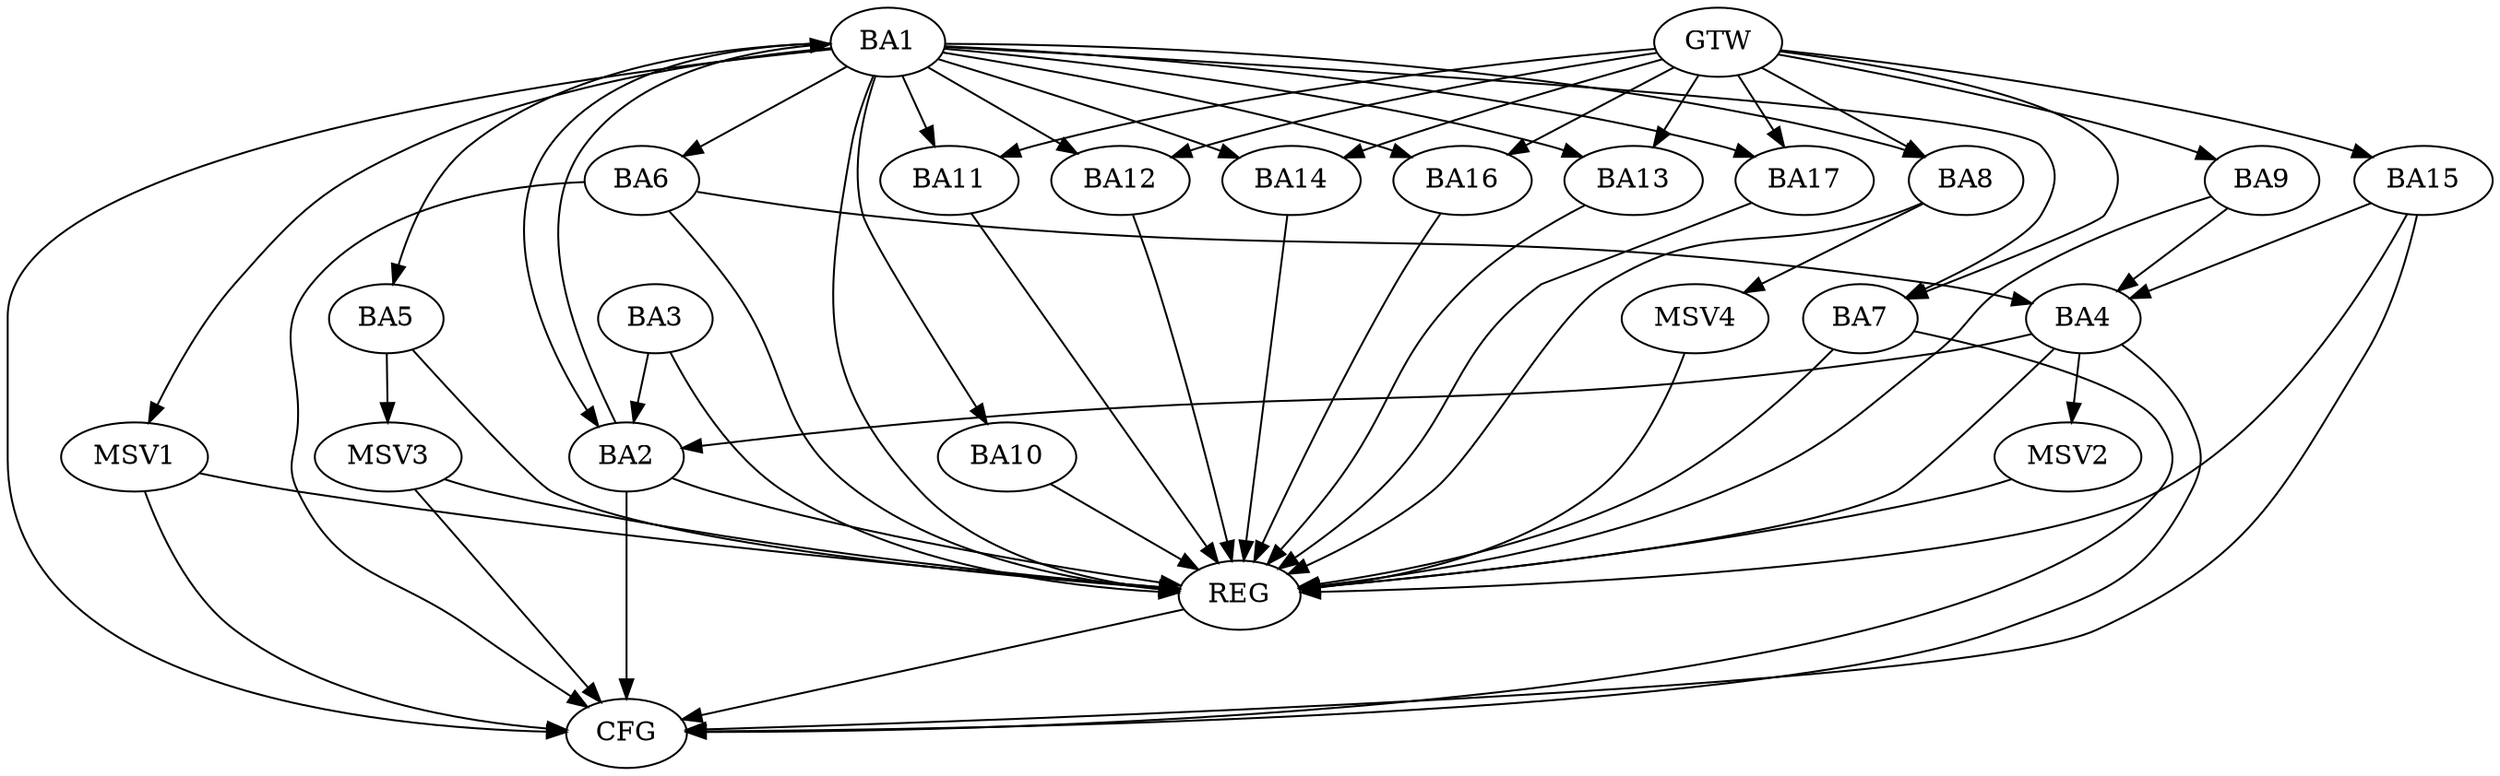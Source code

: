 strict digraph G {
  BA1 [ label="BA1" ];
  BA2 [ label="BA2" ];
  BA3 [ label="BA3" ];
  BA4 [ label="BA4" ];
  BA5 [ label="BA5" ];
  BA6 [ label="BA6" ];
  BA7 [ label="BA7" ];
  BA8 [ label="BA8" ];
  BA9 [ label="BA9" ];
  BA10 [ label="BA10" ];
  BA11 [ label="BA11" ];
  BA12 [ label="BA12" ];
  BA13 [ label="BA13" ];
  BA14 [ label="BA14" ];
  BA15 [ label="BA15" ];
  BA16 [ label="BA16" ];
  BA17 [ label="BA17" ];
  GTW [ label="GTW" ];
  REG [ label="REG" ];
  CFG [ label="CFG" ];
  MSV1 [ label="MSV1" ];
  MSV2 [ label="MSV2" ];
  MSV3 [ label="MSV3" ];
  MSV4 [ label="MSV4" ];
  BA1 -> BA2;
  BA2 -> BA1;
  BA3 -> BA2;
  BA4 -> BA2;
  BA6 -> BA4;
  BA9 -> BA4;
  BA15 -> BA4;
  GTW -> BA7;
  GTW -> BA8;
  GTW -> BA9;
  GTW -> BA11;
  GTW -> BA12;
  GTW -> BA13;
  GTW -> BA14;
  GTW -> BA15;
  GTW -> BA16;
  GTW -> BA17;
  BA1 -> REG;
  BA2 -> REG;
  BA3 -> REG;
  BA4 -> REG;
  BA5 -> REG;
  BA6 -> REG;
  BA7 -> REG;
  BA8 -> REG;
  BA9 -> REG;
  BA10 -> REG;
  BA11 -> REG;
  BA12 -> REG;
  BA13 -> REG;
  BA14 -> REG;
  BA15 -> REG;
  BA16 -> REG;
  BA17 -> REG;
  BA4 -> CFG;
  BA1 -> CFG;
  BA15 -> CFG;
  BA2 -> CFG;
  BA7 -> CFG;
  BA6 -> CFG;
  REG -> CFG;
  BA1 -> BA14;
  BA1 -> BA16;
  BA1 -> BA13;
  BA1 -> BA8;
  BA1 -> BA10;
  BA1 -> BA6;
  BA1 -> BA17;
  BA1 -> BA7;
  BA1 -> BA12;
  BA1 -> BA11;
  BA1 -> BA5;
  BA1 -> MSV1;
  MSV1 -> REG;
  MSV1 -> CFG;
  BA4 -> MSV2;
  MSV2 -> REG;
  BA5 -> MSV3;
  MSV3 -> REG;
  MSV3 -> CFG;
  BA8 -> MSV4;
  MSV4 -> REG;
}
